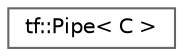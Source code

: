 digraph "类继承关系图"
{
 // LATEX_PDF_SIZE
  bgcolor="transparent";
  edge [fontname=Helvetica,fontsize=10,labelfontname=Helvetica,labelfontsize=10];
  node [fontname=Helvetica,fontsize=10,shape=box,height=0.2,width=0.4];
  rankdir="LR";
  Node0 [id="Node000000",label="tf::Pipe\< C \>",height=0.2,width=0.4,color="grey40", fillcolor="white", style="filled",URL="$classtf_1_1_pipe.html",tooltip="class to create a pipe object for a pipeline stage"];
}

